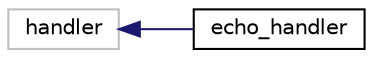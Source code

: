 digraph "Graphical Class Hierarchy"
{
  edge [fontname="Helvetica",fontsize="10",labelfontname="Helvetica",labelfontsize="10"];
  node [fontname="Helvetica",fontsize="10",shape=record];
  rankdir="LR";
  Node2387 [label="handler",height=0.2,width=0.4,color="grey75", fillcolor="white", style="filled"];
  Node2387 -> Node0 [dir="back",color="midnightblue",fontsize="10",style="solid",fontname="Helvetica"];
  Node0 [label="echo_handler",height=0.2,width=0.4,color="black", fillcolor="white", style="filled",URL="$classecho__handler.html"];
}
